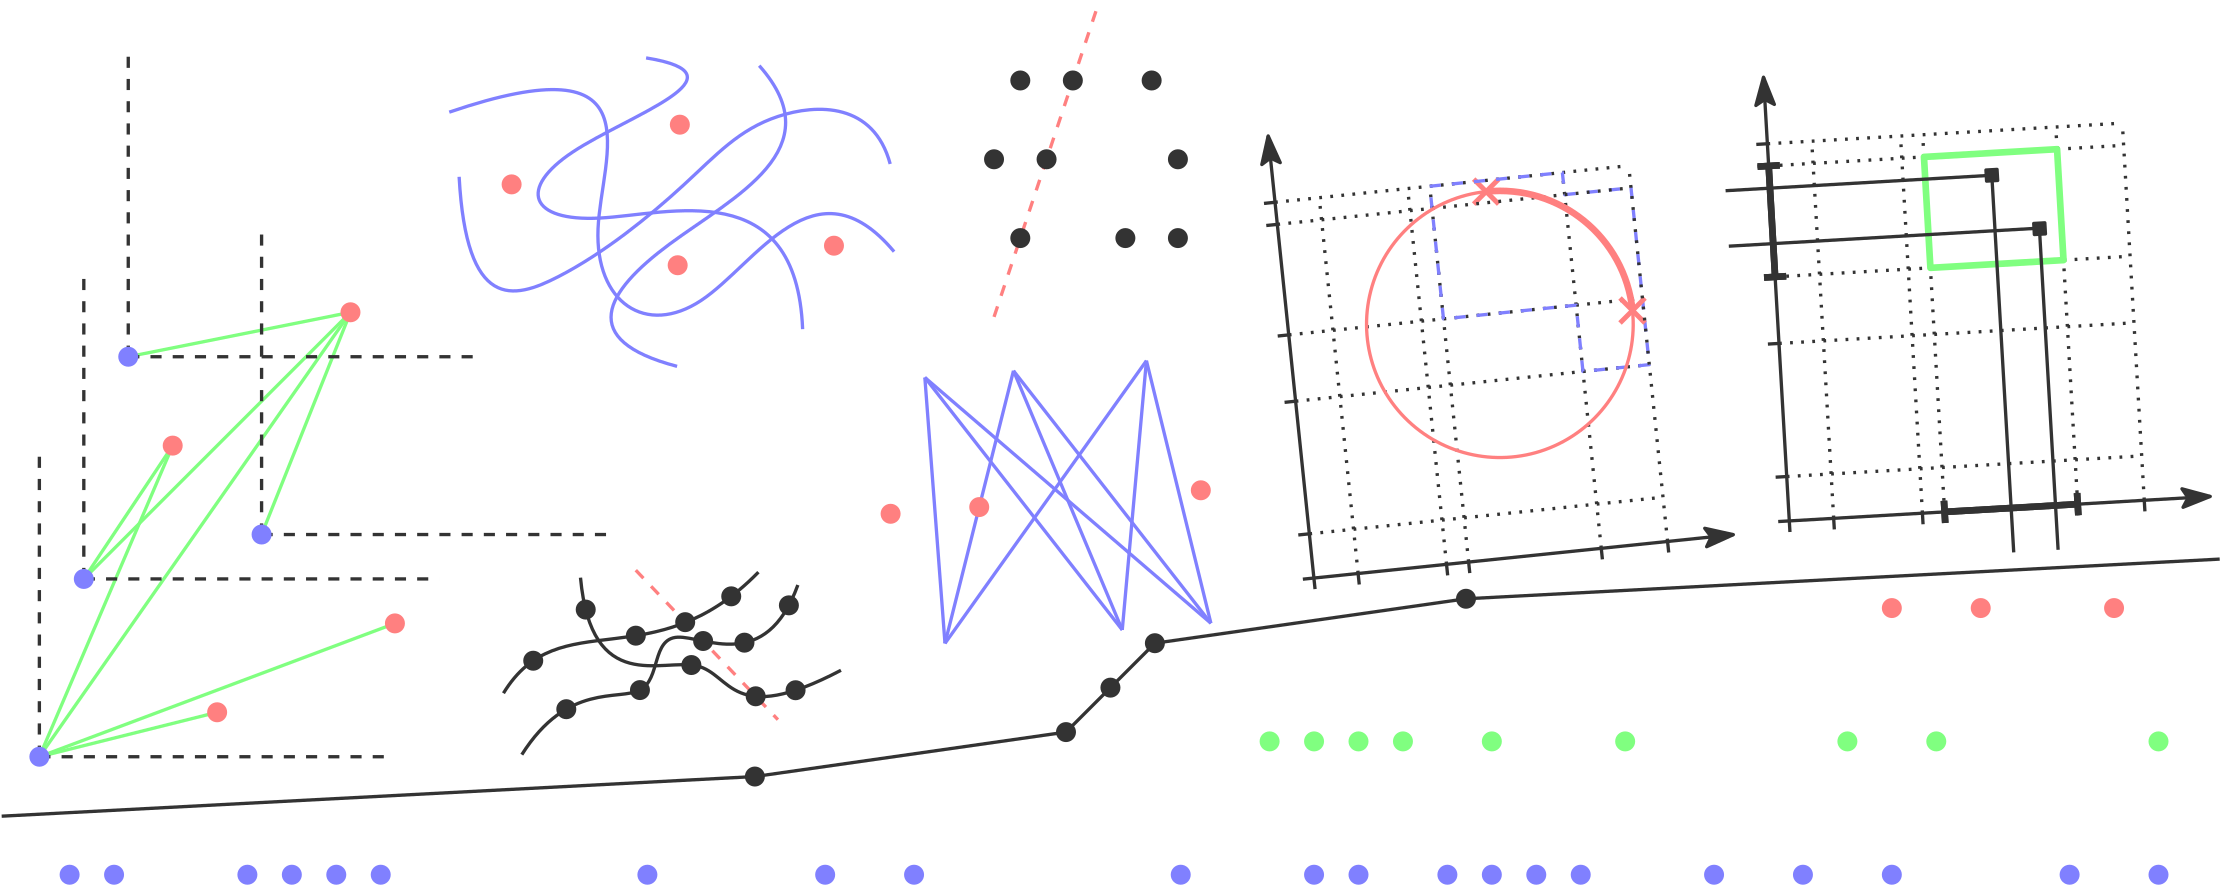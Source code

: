 <?xml version="1.0"?>
<!DOCTYPE ipe SYSTEM "ipe.dtd">
<ipe version="70206" creator="Ipe 7.2.7">
<info created="D:20170322174102" modified="D:20170331185449"/>
<ipestyle name="presentation">
<symbol name="arrow/arc(spx)">
<path stroke="sym-stroke" fill="sym-stroke" pen="sym-pen">
0 0 m
-1 0.333 l
-1 -0.333 l
h
</path>
</symbol>
<symbol name="arrow/farc(spx)">
<path stroke="sym-stroke" fill="white" pen="sym-pen">
0 0 m
-1 0.333 l
-1 -0.333 l
h
</path>
</symbol>
<symbol name="mark/circle(sx)" transformations="translations">
<path fill="sym-stroke">
0.6 0 0 0.6 0 0 e
0.4 0 0 0.4 0 0 e
</path>
</symbol>
<symbol name="mark/disk(sx)" transformations="translations">
<path fill="sym-stroke">
0.6 0 0 0.6 0 0 e
</path>
</symbol>
<symbol name="mark/fdisk(sfx)" transformations="translations">
<group>
<path fill="sym-fill">
0.5 0 0 0.5 0 0 e
</path>
<path fill="sym-stroke" fillrule="eofill">
0.6 0 0 0.6 0 0 e
0.4 0 0 0.4 0 0 e
</path>
</group>
</symbol>
<symbol name="mark/box(sx)" transformations="translations">
<path fill="sym-stroke" fillrule="eofill">
-0.6 -0.6 m
0.6 -0.6 l
0.6 0.6 l
-0.6 0.6 l
h
-0.4 -0.4 m
0.4 -0.4 l
0.4 0.4 l
-0.4 0.4 l
h
</path>
</symbol>
<symbol name="mark/square(sx)" transformations="translations">
<path fill="sym-stroke">
-0.6 -0.6 m
0.6 -0.6 l
0.6 0.6 l
-0.6 0.6 l
h
</path>
</symbol>
<symbol name="mark/fsquare(sfx)" transformations="translations">
<group>
<path fill="sym-fill">
-0.5 -0.5 m
0.5 -0.5 l
0.5 0.5 l
-0.5 0.5 l
h
</path>
<path fill="sym-stroke" fillrule="eofill">
-0.6 -0.6 m
0.6 -0.6 l
0.6 0.6 l
-0.6 0.6 l
h
-0.4 -0.4 m
0.4 -0.4 l
0.4 0.4 l
-0.4 0.4 l
h
</path>
</group>
</symbol>
<symbol name="mark/cross(sx)" transformations="translations">
<group>
<path fill="sym-stroke">
-0.43 -0.57 m
0.57 0.43 l
0.43 0.57 l
-0.57 -0.43 l
h
</path>
<path fill="sym-stroke">
-0.43 0.57 m
0.57 -0.43 l
0.43 -0.57 l
-0.57 0.43 l
h
</path>
</group>
</symbol>
<symbol name="arrow/fnormal(spx)">
<path stroke="sym-stroke" fill="white" pen="sym-pen">
0 0 m
-1 0.333 l
-1 -0.333 l
h
</path>
</symbol>
<symbol name="arrow/pointed(spx)">
<path stroke="sym-stroke" fill="sym-stroke" pen="sym-pen">
0 0 m
-1 0.333 l
-0.8 0 l
-1 -0.333 l
h
</path>
</symbol>
<symbol name="arrow/fpointed(spx)">
<path stroke="sym-stroke" fill="white" pen="sym-pen">
0 0 m
-1 0.333 l
-0.8 0 l
-1 -0.333 l
h
</path>
</symbol>
<symbol name="arrow/linear(spx)">
<path stroke="sym-stroke" pen="sym-pen">
-1 0.333 m
0 0 l
-1 -0.333 l
</path>
</symbol>
<symbol name="arrow/fdouble(spx)">
<path stroke="sym-stroke" fill="white" pen="sym-pen">
0 0 m
-1 0.333 l
-1 -0.333 l
h
-1 0 m
-2 0.333 l
-2 -0.333 l
h
</path>
</symbol>
<symbol name="arrow/double(spx)">
<path stroke="sym-stroke" fill="sym-stroke" pen="sym-pen">
0 0 m
-1 0.333 l
-1 -0.333 l
h
-1 0 m
-2 0.333 l
-2 -0.333 l
h
</path>
</symbol>
<pen name="normal" value="1.2"/>
<pen name="heavier" value="2.4"/>
<pen name="fat" value="3.6"/>
<pen name="ultrafat" value="6"/>
<symbolsize name="normal" value="9"/>
<symbolsize name="large" value="15"/>
<symbolsize name="small" value="6"/>
<symbolsize name="tiny" value="3.3"/>
<arrowsize name="normal" value="15"/>
<arrowsize name="large" value="20"/>
<arrowsize name="small" value="10"/>
<arrowsize name="tiny" value="6"/>
<color name="red" value="1 0 0"/>
<color name="green" value="0 1 0"/>
<color name="blue" value="0 0 1"/>
<color name="yellow" value="1 1 0"/>
<color name="orange" value="1 0.647 0"/>
<color name="gold" value="1 0.843 0"/>
<color name="purple" value="0.627 0.125 0.941"/>
<color name="gray" value="0.745"/>
<color name="brown" value="0.647 0.165 0.165"/>
<color name="navy" value="0 0 0.502"/>
<color name="pink" value="1 0.753 0.796"/>
<color name="seagreen" value="0.18 0.545 0.341"/>
<color name="turquoise" value="0.251 0.878 0.816"/>
<color name="violet" value="0.933 0.51 0.933"/>
<color name="darkblue" value="0 0 0.545"/>
<color name="darkcyan" value="0 0.545 0.545"/>
<color name="darkgray" value="0.663"/>
<color name="darkgreen" value="0 0.392 0"/>
<color name="darkmagenta" value="0.545 0 0.545"/>
<color name="darkorange" value="1 0.549 0"/>
<color name="darkred" value="0.545 0 0"/>
<color name="lightblue" value="0.678 0.847 0.902"/>
<color name="lightcyan" value="0.878 1 1"/>
<color name="lightgray" value="0.827"/>
<color name="lightgreen" value="0.565 0.933 0.565"/>
<color name="lightyellow" value="1 1 0.878"/>
<color name="title" value="0.4 0 0.4"/>
<dashstyle name="dashed" value="[4] 0"/>
<dashstyle name="dotted" value="[1 3] 0"/>
<dashstyle name="dash dotted" value="[4 2 1 2] 0"/>
<dashstyle name="dash dot dotted" value="[4 2 1 2 1 2] 0"/>
<textsize name="normal" value="\normalsize"/>
<textsize name="large" value="\large"/>
<textsize name="small" value="\normalsize"/>
<textsize name="huge" value="\LARGE"/>
<textstretch name="normal" value="2.8"/>
<textstretch name="large" value="2.8"/>
<textstretch name="small" value="2.4"/>
<textstretch name="huge" value="2.8"/>
<textstyle name="normal" begin="\begin{flushleft}" end="\end{flushleft}"/>
<textstyle name="center" begin="\begin{center}" end="\end{center}"/>
<textstyle name="itemize" begin="\begin{flushleft}\begin{itemize}" end="\end{itemize}\end{flushleft}"/>
<textstyle name="item" begin="\begin{flushleft}\begin{itemize}\item{}" end="\end{itemize}\end{flushleft}"/>
<gridsize name="16 pts (~6 mm)" value="16"/>
<gridsize name="32 pts (~12 mm)" value="32"/>
<gridsize name="10 pts (~3.5 mm)" value="10"/>
<gridsize name="20 pts (~7 mm)" value="20"/>
<gridsize name="14 pts (~5 mm)" value="14"/>
<gridsize name="28 pts (~10 mm)" value="28"/>
<gridsize name="56 pts (~20 mm)" value="56"/>
<anglesize name="90 deg" value="90"/>
<anglesize name="60 deg" value="60"/>
<anglesize name="45 deg" value="45"/>
<anglesize name="30 deg" value="30"/>
<anglesize name="22.5 deg" value="22.5"/>
<preamble>
\renewcommand\rmdefault{cmss}
\makeatletter
\leftmargini 1.5em
\leftmargin \leftmargini
\leftmarginii  1.2em
\leftmarginiii 1em
\def\@listI{\leftmargin\leftmargini
            \parsep \z@
	    \partopsep 3pt
	    \topsep \z@
            \itemsep \z@}
\@listI
\def\@listii {\leftmargin\leftmarginii
              \labelwidth\leftmarginii
              \advance\labelwidth-\labelsep
              \topsep    \z@
              \parsep    \z@
              \itemsep   \parsep}
\def\@listiii{\leftmargin\leftmarginiii
              \labelwidth\leftmarginiii
              \advance\labelwidth-\labelsep
              \topsep    \z@
              \parsep    \z@
              \partopsep \z@
              \itemsep   \topsep}
\makeatother
</preamble>
<layout paper="800 600" origin="32 0" frame="736 528" skip="32" crop="no"/>
<titlestyle pos="368 554" size="large" color="title"  halign="center" valign="baseline"/>
<tiling name="falling" angle="-60" step="12" width="3"/>
<tiling name="rising" angle="30" step="12" width="3"/>
</ipestyle>
<ipestyle name="pastel-colors">
<color name="red" value="1 0.5 0.5"/>
<color name="green" value="0.5 1 0.5"/>
<color name="blue" value="0.5 0.5 1"/>
<color name="yellow" value="1 1 0.5"/>
<color name="orange" value="1 0.823 0.5"/>
<color name="gold" value="1 0.921 0.5"/>
<color name="dark grey" value="0.2"/>
<color name="light grey" value="0.8"/>
<color name="extra light grey" value="0.95"/>
</ipestyle>
<ipestyle name="transparency">
<opacity name="75%" value="0.75"/>
<opacity name="50%" value="0.5"/>
<opacity name="25%" value="0.25"/>
<opacity name="10%" value="0.1"/>
<opacity name="20%" value="0.2"/>
<opacity name="30%" value="0.3"/>
<opacity name="40%" value="0.4"/>
<opacity name="60%" value="0.6"/>
<opacity name="70%" value="0.7"/>
<opacity name="80%" value="0.8"/>
<opacity name="90%" value="0.9"/>
</ipestyle>
<page>
<layer name="dr"/>
<layer name="hopcroft"/>
<layer name="3sum"/>
<layer name="gpt"/>
<layer name="3pol"/>
<layer name="brs"/>
<layer name="tmp"/>
<view layers="dr hopcroft 3sum gpt 3pol brs" active="tmp"/>
<path layer="gpt" matrix="1 0 0 1 161.258 -178.916" stroke="dark grey">
-11.773 416.913 m
8.3673 449.93
42.0445 421.535
80.014 460.495 c
</path>
<path matrix="1 0 0 1 161.258 -178.916" stroke="dark grey">
15.9612 458.514 m
19.9232 415.922
70.7693 443.326
70.1089 404.366
109.729 425.167 c
</path>
<path matrix="1 0 0 1 161.258 -178.916" stroke="dark grey">
94.2113 455.873 m
82.6553 423.846
38.0825 451.25
48.3178 407.338
11.3388 420.875
-5.16963 394.791 c
</path>
<use matrix="1 0 0 1 161.258 -178.916" name="mark/disk(sx)" pos="-1.0513 428.608" size="small" stroke="dark grey"/>
<use matrix="1 0 0 1 161.258 -178.916" name="mark/disk(sx)" pos="35.8821 437.629" size="small" stroke="dark grey"/>
<use matrix="1 0 0 1 161.258 -178.916" name="mark/disk(sx)" pos="70.2314 451.789" size="small" stroke="dark grey"/>
<use matrix="1 0 0 1 161.258 -178.916" name="mark/disk(sx)" pos="17.8438 447.014" size="small" stroke="dark grey"/>
<use matrix="1 0 0 1 161.258 -178.916" name="mark/disk(sx)" pos="55.8791 427.057" size="small" stroke="dark grey"/>
<use matrix="1 0 0 1 161.258 -178.916" name="mark/disk(sx)" pos="93.3917 417.987" size="small" stroke="dark grey"/>
<use matrix="1 0 0 1 161.258 -178.916" name="mark/disk(sx)" pos="10.8525 411.16" size="small" stroke="dark grey"/>
<use matrix="1 0 0 1 161.258 -178.916" name="mark/disk(sx)" pos="37.3672 418.041" size="small" stroke="dark grey"/>
<use matrix="1 0 0 1 161.258 -178.916" name="mark/disk(sx)" pos="74.9929 435.11" size="small" stroke="dark grey"/>
<use matrix="1 0 0 1 161.258 -178.916" name="mark/disk(sx)" pos="90.9847 448.546" size="small" stroke="dark grey"/>
<path matrix="1 0 0 1 150.046 -175.281" stroke="red" dash="dashed">
47.0688 457.573 m
98.245 403.756 l
</path>
<use matrix="1 0 0 1 150.046 -175.281" name="mark/disk(sx)" pos="64.8687 438.855" size="small" stroke="dark grey"/>
<use matrix="1 0 0 1 156.498 -182.066" name="mark/disk(sx)" pos="64.8687 438.855" size="small" stroke="dark grey"/>
<use matrix="1 0 0 1 175.421 -201.965" name="mark/disk(sx)" pos="64.8687 438.855" size="small" stroke="dark grey"/>
<path matrix="0.591043 0 0 0.591043 222.073 174.883" stroke="red" dash="dashed" pen="undefined">
176 336 m
240 528 l
</path>
<path layer="hopcroft" matrix="0.997143 0.0755333 -0.0755333 0.997143 258.88 -148.964" stroke="blue">
80 496 m
144 400 l
</path>
<path matrix="0.997143 0.0755333 -0.0755333 0.997143 258.88 -148.964" stroke="blue">
112 496 m
176 400 l
</path>
<path matrix="0.997143 0.0755333 -0.0755333 0.997143 258.88 -148.964" stroke="blue">
80 496 m
80 400 l
</path>
<path matrix="0.997143 0.0755333 -0.0755333 0.997143 258.88 -148.964" stroke="blue">
80 496 m
176 400 l
</path>
<path matrix="0.997143 0.0755333 -0.0755333 0.997143 258.88 -148.964" stroke="blue">
160 496 m
144 400 l
</path>
<path matrix="0.997143 0.0755333 -0.0755333 0.997143 258.88 -148.964" stroke="blue">
112 496 m
144 400 l
</path>
<path matrix="0.997143 0.0755333 -0.0755333 0.997143 258.88 -148.964" stroke="blue">
160 496 m
176 400 l
</path>
<path matrix="0.997143 0.0755333 -0.0755333 0.997143 258.88 -148.964" stroke="blue">
160 496 m
80 400 l
</path>
<path layer="dr" matrix="1 0 0 1 -129.584 -104.868" stroke="green">
112 320 m
176 336 l
</path>
<path matrix="1 0 0 1 -129.584 -104.868" stroke="green">
112 320 m
240 368 l
</path>
<path matrix="1 0 0 1 -129.584 -104.868" stroke="green">
112 320 m
160 432 l
</path>
<path matrix="1.16667 0 0 1 -148.251 -104.868" stroke="green">
112 320 m
208 480 l
</path>
<path matrix="2 0 0 1 -321.584 -104.868" stroke="green">
192 400 m
208 480 l
</path>
<path matrix="1 0 0 1 -129.584 -104.868" stroke="green">
128 384 m
160 432 l
</path>
<path matrix="1.2 0 0 1 -155.184 -104.868" stroke="green">
128 384 m
208 480 l
</path>
<path matrix="1.25 0 0 1 -165.584 -104.868" stroke="green">
144 464 m
208 480 l
</path>
<path matrix="1 0 0 1 -65.5842 -88.8681" stroke="dark grey" dash="dashed">
128 384 m
256 384 l
</path>
<path matrix="1 0 0 1 -65.5842 -88.8681" stroke="dark grey" dash="dashed">
128 384 m
128 496 l
</path>
<path matrix="1 0 0 1 -113.584 -24.8681" stroke="dark grey" dash="dashed">
128 384 m
256 384 l
</path>
<path matrix="1 0 0 1 -113.584 -24.8681" stroke="dark grey" dash="dashed">
128 384 m
128 496 l
</path>
<path matrix="1 0 0 1 -145.584 -168.868" stroke="dark grey" dash="dashed">
128 384 m
256 384 l
</path>
<path matrix="1 0 0 1 -145.584 -168.868" stroke="dark grey" dash="dashed">
128 384 m
128 496 l
</path>
<path matrix="1 0 0 1 -129.584 -104.868" stroke="dark grey" dash="dashed">
128 384 m
256 384 l
</path>
<path matrix="1 0 0 1 -129.584 -104.868" stroke="dark grey" dash="dashed">
128 384 m
128 496 l
</path>
<use matrix="1 0 0 1 -33.5842 -120.868" name="mark/disk(sx)" pos="64 448" size="small" stroke="red"/>
<use matrix="1 0 0 1 -49.5842 -104.868" name="mark/disk(sx)" pos="96 336" size="small" stroke="red"/>
<use matrix="1 0 0 1 -17.5842 -120.868" name="mark/disk(sx)" pos="112 496" size="small" stroke="red"/>
<use matrix="1 0 0 1 -33.5842 -136.868" name="mark/disk(sx)" pos="144 400" size="small" stroke="red"/>
<use matrix="1 0 0 1 -17.5842 -136.868" name="mark/disk(sx)" pos="32 496" size="small" stroke="blue"/>
<use matrix="1 0 0 1 -33.5842 -104.868" name="mark/disk(sx)" pos="96 400" size="small" stroke="blue"/>
<use matrix="1 0 0 1 -33.5842 -120.868" name="mark/disk(sx)" pos="32 400" size="small" stroke="blue"/>
<use matrix="1 0 0 1 -33.5842 -120.868" name="mark/disk(sx)" pos="16 336" size="small" stroke="blue"/>
<use layer="hopcroft" matrix="0.997143 0.0755333 -0.0755333 0.997143 258.88 -148.964" name="mark/disk(sx)" pos="64 448" size="small" stroke="red"/>
<use matrix="0.997143 0.0755333 -0.0755333 0.997143 258.88 -148.964" name="mark/disk(sx)" pos="176 448" size="small" stroke="red"/>
<path matrix="0.997143 0.0755333 -0.0755333 0.997143 258.88 -148.964" stroke="blue">
112 496 m
80 400 l
</path>
<use matrix="0.997143 0.0755333 -0.0755333 0.997143 290.788 -146.547" name="mark/disk(sx)" pos="64 448" size="small" stroke="red"/>
<use layer="3sum" matrix="1 0 0 1 569.304 -227.348" name="mark/disk(sx)" pos="64 448" size="small" stroke="green"/>
<use matrix="1 0 0 1 569.304 -227.348" name="mark/disk(sx)" pos="176 448" size="small" stroke="green"/>
<use matrix="1 0 0 1 601.304 -227.348" name="mark/disk(sx)" pos="64 448" size="small" stroke="green"/>
<use matrix="1 0 0 1 585.304 -179.348" name="mark/disk(sx)" pos="64 448" size="small" stroke="red"/>
<use matrix="1 0 0 1 617.304 -179.348" name="mark/disk(sx)" pos="64 448" size="small" stroke="red"/>
<use matrix="1 0 0 1 665.304 -179.348" name="mark/disk(sx)" pos="64 448" size="small" stroke="red"/>
<use matrix="1 0 0 1 585.304 -275.348" name="mark/disk(sx)" pos="64 448" size="small" stroke="blue"/>
<use matrix="1 0 0 1 649.304 -275.348" name="mark/disk(sx)" pos="64 448" size="small" stroke="blue"/>
<use matrix="1 0 0 1 681.304 -275.348" name="mark/disk(sx)" pos="64 448" size="small" stroke="blue"/>
<use matrix="1 0 0 1 112 -144" name="mark/disk(sx)" pos="256 384" size="small" stroke="dark grey"/>
<use matrix="1 0 0 1 96 -160" name="mark/disk(sx)" pos="288 416" size="small" stroke="dark grey"/>
<use matrix="1 0 0 1 128 -128" name="mark/disk(sx)" pos="224 352" size="small" stroke="dark grey"/>
<use matrix="1 0 0 1 112 -176" name="mark/disk(sx)" pos="384 448" size="small" stroke="dark grey"/>
<use matrix="1 0 0 1 112 -112" name="mark/disk(sx)" pos="128 320" size="small" stroke="dark grey"/>
<path layer="3pol" matrix="0.994692 0.102902 -0.102902 0.994692 379.785 -370.314" stroke="dark grey" arrow="pointed/small">
128 640 m
128 800 l
</path>
<path matrix="0.994692 0.102902 -0.102902 0.994692 380.196 -374.293" stroke="dark grey">
144 640 m
144 644 l
</path>
<path matrix="0.994692 0.102902 -0.102902 0.994692 412.026 -371" stroke="dark grey">
144 640 m
144 644 l
</path>
<path matrix="0.994692 0.102902 -0.102902 0.994692 419.984 -370.176" stroke="dark grey">
144 640 m
144 644 l
</path>
<path matrix="0.994692 0.102902 -0.102902 0.994692 467.729 -365.237" stroke="dark grey">
144 640 m
144 644 l
</path>
<path matrix="0.994692 0.102902 -0.109334 1.05686 383.901 -410.102" stroke="dark grey" dash="dotted">
184 640 m
184 768 l
</path>
<path matrix="0.994692 0.102902 -0.109334 1.05686 383.901 -410.102" stroke="dark grey" dash="dotted">
232 640 m
232 768 l
</path>
<path matrix="0.994692 0.102902 -0.102902 0.994692 379.785 -370.314" stroke="dark grey">
124 768 m
128 768 l
</path>
<path matrix="0.994692 0.102902 -0.102902 0.994692 379.785 -370.314" stroke="dark grey">
124 728 m
128 728 l
</path>
<path matrix="1.22423 0.126648 -0.102902 0.994692 350.402 -373.353" stroke="dark grey" dash="dotted">
128 728 m
232 728 l
</path>
<path matrix="0.994692 0.102902 -0.102902 0.994692 379.785 -370.314" stroke="dark grey">
124 704 m
128 704 l
</path>
<path matrix="0.994692 0.102902 -0.102902 0.994692 379.785 -370.314" stroke="dark grey">
124 656 m
128 656 l
</path>
<path matrix="0.994692 0.102902 -0.102902 0.994692 379.785 -370.314" stroke="dark grey">
124 776 m
128 776 l
</path>
<path matrix="0.994692 0.102902 -0.102902 0.994692 379.785 -370.314" stroke="dark grey" dash="dotted">
128 776 m
256 776 l
</path>
<path matrix="0.994692 0.102902 -0.102902 0.994692 387.194 -441.931" stroke="dark grey" dash="dotted">
128 776 m
256 776 l
</path>
<path matrix="0.994692 0.102902 -0.102902 0.994692 392.133 -489.676" stroke="dark grey" dash="dotted">
128 776 m
256 776 l
</path>
<path matrix="0.994692 0.102902 -0.102902 0.994692 379.785 -370.314" stroke="dark grey" dash="dotted">
176 640 m
176 776 l
</path>
<path matrix="0.994692 0.102902 -0.102902 0.994692 379.785 -370.314" stroke="dark grey" dash="dotted">
144 640 m
144 776 l
</path>
<path matrix="0.994692 0.102902 -0.102902 0.994692 379.785 -370.314" stroke="dark grey">
128 640 m
124 640 l
</path>
<path matrix="0.994692 0.102902 -0.102902 0.994692 379.785 -370.314" stroke="dark grey">
128 640 m
128 636 l
</path>
<use matrix="0.994692 0.102902 -0.102902 0.994692 391.309 -365.1" name="mark/cross(sx)" pos="192 768" size="normal" stroke="red"/>
<path matrix="0.994692 0.102902 -0.102902 0.994692 379.785 -370.314" stroke="blue" dash="dashed">
184 776 m
232 776 l
232 768 l
256 768 l
256 704 l
232 704 l
232 728 l
184 728 l
184 776 l
</path>
<path matrix="1.22423 0.126648 -0.102902 0.994692 346.287 -333.566" stroke="dark grey" dash="dotted">
128 728 m
232 728 l
</path>
<use matrix="0.994692 0.102902 -0.102902 0.994692 443.994 -407.906" name="mark/cross(sx)" pos="192 768" size="normal" stroke="red"/>
<path matrix="0.994692 0.102902 -0.102902 0.994692 375.806 -370.725" stroke="red" pen="heavier">
208 772 m
48 0 0 -48 208 724 256 724 a
</path>
<path matrix="0.994692 0.102902 -0.102902 0.994692 379.785 -370.314" stroke="red">
252 724 m
48 0 0 -48 204 724 204 772 a
</path>
<path layer="3sum" stroke="dark grey" pen="undefined">
-31.1569 193.729 m
240 208 l
352 224 l
368 240 l
384 256 l
496 272 l
767.334 286.281 l
</path>
<use layer="gpt" matrix="0.591043 0 0 0.591043 288.27 165.426" name="mark/disk(sx)" pos="64 448" size="small" stroke="dark grey"/>
<use matrix="0.591043 0 0 0.591043 288.27 165.426" name="mark/disk(sx)" pos="176 448" size="small" stroke="dark grey"/>
<use matrix="0.591043 0 0 0.591043 307.183 165.426" name="mark/disk(sx)" pos="64 448" size="small" stroke="dark grey"/>
<use matrix="0.591043 0 0 0.591043 297.726 193.796" name="mark/disk(sx)" pos="64 448" size="small" stroke="dark grey"/>
<use matrix="0.591043 0 0 0.591043 316.64 193.796" name="mark/disk(sx)" pos="64 448" size="small" stroke="dark grey"/>
<use matrix="0.591043 0 0 0.591043 345.01 193.796" name="mark/disk(sx)" pos="64 448" size="small" stroke="dark grey"/>
<use matrix="0.591043 0 0 0.591043 297.726 137.056" name="mark/disk(sx)" pos="64 448" size="small" stroke="dark grey"/>
<use matrix="0.591043 0 0 0.591043 335.553 137.056" name="mark/disk(sx)" pos="64 448" size="small" stroke="dark grey"/>
<use matrix="0.591043 0 0 0.591043 354.466 137.056" name="mark/disk(sx)" pos="64 448" size="small" stroke="dark grey"/>
<path layer="brs" matrix="1 0 0 1 109.208 283.87" stroke="blue">
20.7627 163.307 m
96.0907 188.975
54.7998 106.951
110.04 70.1235
152.447 147.126
180.905 113.088 c
</path>
<path matrix="1 0 0 1 109.208 283.87" stroke="blue">
147.983 85.1892 m
145.751 140.988
54.2418 111.972
40.8501 147.684
129.57 176.699
91.6269 182.837 c
</path>
<path matrix="1 0 0 1 109.208 283.87" stroke="blue">
132.36 180.047 m
159.143 149.916
87.163 115.878
66.5175 81.2833
102.787 71.7975 c
</path>
<path matrix="1 0 0 1 109.208 283.87" stroke="blue">
24.3219 140.034 m
26.9632 91.8289
60.3103 99.4227
109.175 139.043
132.948 166.117
173.558 166.777
179.501 144.656 c
</path>
<use matrix="1 0 0 1 88.4247 -26.821" name="mark/disk(sx)" pos="64 448" size="small" stroke="red"/>
<use matrix="1 0 0 1 148.988 -5.33" name="mark/disk(sx)" pos="64 448" size="small" stroke="red"/>
<use matrix="1 0 0 1 148.207 -55.93" name="mark/disk(sx)" pos="64 448" size="small" stroke="red"/>
<use matrix="1 0 0 1 204.473 -48.897" name="mark/disk(sx)" pos="64 448" size="small" stroke="red"/>
<use layer="3sum" matrix="1 0 0 1 457.304 -275.348" name="mark/disk(sx)" pos="64 448" size="small" stroke="blue"/>
<use matrix="1 0 0 1 521.304 -275.348" name="mark/disk(sx)" pos="64 448" size="small" stroke="blue"/>
<use matrix="1 0 0 1 553.304 -275.348" name="mark/disk(sx)" pos="64 448" size="small" stroke="blue"/>
<use matrix="1 0 0 1 377.304 -275.348" name="mark/disk(sx)" pos="64 448" size="small" stroke="blue"/>
<use matrix="1 0 0 1 441.304 -275.348" name="mark/disk(sx)" pos="64 448" size="small" stroke="blue"/>
<use matrix="1 0 0 1 473.304 -275.348" name="mark/disk(sx)" pos="64 448" size="small" stroke="blue"/>
<use matrix="1 0 0 1 329.304 -275.348" name="mark/disk(sx)" pos="64 448" size="small" stroke="blue"/>
<use matrix="1 0 0 1 393.304 -275.348" name="mark/disk(sx)" pos="64 448" size="small" stroke="blue"/>
<use matrix="1 0 0 1 425.304 -275.348" name="mark/disk(sx)" pos="64 448" size="small" stroke="blue"/>
<use matrix="1 0 0 1 137.304 -275.348" name="mark/disk(sx)" pos="64 448" size="small" stroke="blue"/>
<use matrix="1 0 0 1 201.304 -275.348" name="mark/disk(sx)" pos="64 448" size="small" stroke="blue"/>
<use matrix="1 0 0 1 233.304 -275.348" name="mark/disk(sx)" pos="64 448" size="small" stroke="blue"/>
<use matrix="1 0 0 1 -70.696 -275.348" name="mark/disk(sx)" pos="64 448" size="small" stroke="blue"/>
<use matrix="1 0 0 1 -6.696 -275.348" name="mark/disk(sx)" pos="64 448" size="small" stroke="blue"/>
<use matrix="1 0 0 1 25.304 -275.348" name="mark/disk(sx)" pos="64 448" size="small" stroke="blue"/>
<use matrix="1 0 0 1 -54.696 -275.348" name="mark/disk(sx)" pos="64 448" size="small" stroke="blue"/>
<use matrix="1 0 0 1 9.304 -275.348" name="mark/disk(sx)" pos="64 448" size="small" stroke="blue"/>
<use matrix="1 0 0 1 41.304 -275.348" name="mark/disk(sx)" pos="64 448" size="small" stroke="blue"/>
<path layer="3pol" matrix="0.998315 0.058038 -0.058038 0.998315 521.753 -346.324" stroke="dark grey" arrow="pointed/small">
128 640 m
128 800 l
</path>
<path matrix="0.058038 -0.998315 0.947118 0.0550617 -1.19171 392.571" stroke="dark grey" arrow="pointed/small">
128 640 m
128 800 l
</path>
<path matrix="0.998315 0.058038 -0.058038 0.998315 521.985 -350.318" stroke="dark grey">
144 640 m
144 644 l
</path>
<path matrix="0.998315 0.058038 -0.058038 0.998315 553.931 -348.46" stroke="dark grey">
144 640 m
144 644 l
</path>
<path matrix="0.998315 0.058038 -0.058038 0.998315 561.917 -347.996" stroke="dark grey">
144 640 m
144 644 l
</path>
<path matrix="0.998315 0.058038 -0.058038 0.998315 609.836 -345.21" stroke="dark grey">
144 640 m
144 644 l
</path>
<path matrix="0.998315 0.058038 -0.058038 0.998315 633.796 -343.817" stroke="dark grey">
144 640 m
144 644 l
</path>
<path matrix="0.998315 0.058038 -0.0616652 1.0607 524.074 -386.256" stroke="dark grey" dash="dotted">
184 640 m
184 768 l
</path>
<path matrix="0.998315 0.058038 -0.0616652 1.0607 524.074 -386.256" stroke="dark grey" dash="dotted">
232 640 m
232 768 l
</path>
<path matrix="0.998315 0.058038 -0.058038 0.998315 521.753 -346.324" stroke="dark grey">
124 768 m
128 768 l
</path>
<path matrix="0.998315 0.058038 -0.058038 0.998315 521.753 -346.324" stroke="dark grey">
124 728 m
128 728 l
</path>
<path matrix="1.22869 0.0714313 -0.058038 0.998315 492.264 -348.038" stroke="dark grey" dash="dotted">
128 728 m
232 728 l
</path>
<path matrix="0.998315 0.058038 -0.058038 0.998315 521.753 -346.324" stroke="dark grey">
124 704 m
128 704 l
</path>
<path matrix="0.998315 0.058038 -0.058038 0.998315 521.753 -346.324" stroke="dark grey">
124 656 m
128 656 l
</path>
<path matrix="0.998315 0.058038 -0.058038 0.998315 521.753 -346.324" stroke="dark grey">
124 776 m
128 776 l
</path>
<path matrix="0.998315 0.058038 -0.058038 0.998315 521.753 -346.324" stroke="dark grey" dash="dotted">
128 776 m
256 776 l
</path>
<path matrix="0.998315 0.058038 -0.058038 0.998315 525.931 -418.203" stroke="dark grey" dash="dotted">
128 776 m
256 776 l
</path>
<path matrix="0.998315 0.058038 -0.058038 0.998315 528.717 -466.122" stroke="dark grey" dash="dotted">
128 776 m
256 776 l
</path>
<path matrix="0.998315 0.058038 -0.058038 0.998315 521.753 -346.324" stroke="dark grey" dash="dotted">
176 640 m
176 776 l
</path>
<path matrix="0.998315 0.058038 -0.058038 0.998315 521.753 -346.324" stroke="dark grey" dash="dotted">
144 640 m
144 776 l
</path>
<path matrix="1.22869 0.0714313 -0.058038 0.998315 489.942 -308.105" stroke="dark grey" dash="dotted">
128 728 m
232 728 l
</path>
<path matrix="0.998315 0.058038 -0.058038 0.998315 521.753 -346.324" stroke="dark grey" dash="dotted">
256 640 m
256 776 l
</path>
<path matrix="0.998315 0.058038 -0.058038 0.998315 521.753 -346.324" stroke="green" pen="heavier">
184 768 m
184 728 l
232 728 l
232 768 l
h
</path>
<path matrix="0.998315 0.058038 -0.058038 0.998315 521.753 -346.324" stroke="dark grey">
128 640 m
124 640 l
</path>
<path matrix="0.998315 0.058038 -0.058038 0.998315 521.753 -346.324" stroke="dark grey">
128 640 m
128 636 l
</path>
<path matrix="0.998315 0.058038 -0.058038 0.998315 521.753 -346.324" stroke="dark grey">
112 740 m
224 740 l
</path>
<path matrix="0.998315 0.058038 -0.058038 0.998315 521.753 -346.324" stroke="dark grey">
224 740 m
224 624 l
</path>
<path matrix="1.08907 0.0633142 -0.058038 0.998315 511.588 -346.914" stroke="dark grey">
112 760 m
200 760 l
</path>
<path matrix="0.998315 0.058038 -0.058038 0.998315 521.753 -346.324" stroke="dark grey">
208 760 m
208 624 l
</path>
<path matrix="0.998315 0.058038 -0.058038 0.998315 523.933 -348.403" stroke="dark grey" fill="dark grey">
220 744 m
220 740 l
224 740 l
224 744 l
h
</path>
<path matrix="0.998315 0.058038 -0.058038 0.998315 523.87 -348.208" stroke="dark grey" fill="dark grey">
204 764 m
204 760 l
208 760 l
208 764 l
h
</path>
<path matrix="0.998315 0.058038 -0.058038 0.998315 521.753 -346.324" stroke="dark grey" pen="heavier">
128 728 m
128 768 l
</path>
<path matrix="0.998315 0.058038 -0.058038 0.998315 521.753 -346.324" stroke="dark grey" pen="heavier">
184 640 m
232 640 l
</path>
<path matrix="0.998315 0.058038 -0.058038 0.998315 521.753 -346.324" stroke="dark grey" pen="heavier">
124 768 m
132 768 l
</path>
<path matrix="0.998315 0.058038 -0.058038 0.998315 521.753 -346.324" stroke="dark grey" pen="heavier">
124 728 m
132 728 l
</path>
<path matrix="0.998315 0.058038 -0.058038 0.998315 521.753 -346.324" stroke="dark grey" pen="heavier">
184 644 m
184 636 l
</path>
<path matrix="0.998315 0.058038 -0.058038 0.998315 521.753 -346.324" stroke="dark grey" pen="heavier">
232 644 m
232 636 l
</path>
<path matrix="0.998315 0.058038 -0.058038 0.998315 521.753 -346.324" stroke="dark grey" pen="heavier">
128 728 m
128 768 l
</path>
<path matrix="0.998315 0.058038 -0.058038 0.998315 521.753 -346.324" stroke="dark grey" pen="heavier">
184 640 m
232 640 l
</path>
<path matrix="0.998315 0.058038 -0.058038 0.998315 521.753 -346.324" stroke="dark grey" pen="heavier">
124 768 m
132 768 l
</path>
<path matrix="0.998315 0.058038 -0.058038 0.998315 521.753 -346.324" stroke="dark grey" pen="heavier">
124 728 m
132 728 l
</path>
<path matrix="0.998315 0.058038 -0.058038 0.998315 521.753 -346.324" stroke="dark grey" pen="heavier">
184 644 m
184 636 l
</path>
<path matrix="0.998315 0.058038 -0.058038 0.998315 521.753 -346.324" stroke="dark grey" pen="heavier">
232 644 m
232 636 l
</path>
<use layer="3sum" matrix="1 0 0 1 377.304 -227.348" name="mark/disk(sx)" pos="64 448" size="small" stroke="green"/>
<use matrix="1 0 0 1 377.304 -227.348" name="mark/disk(sx)" pos="176 448" size="small" stroke="green"/>
<use matrix="1 0 0 1 409.304 -227.348" name="mark/disk(sx)" pos="64 448" size="small" stroke="green"/>
<use matrix="1 0 0 1 361.304 -227.348" name="mark/disk(sx)" pos="64 448" size="small" stroke="green"/>
<use matrix="1 0 0 1 393.304 -227.348" name="mark/disk(sx)" pos="64 448" size="small" stroke="green"/>
<path layer="3pol" matrix="0.102902 -0.994692 0.943682 0.0976246 -175.879 344.302" stroke="dark grey" arrow="pointed/small">
128 640 m
128 800 l
</path>
<path matrix="0.994692 0.102902 -0.102902 0.994692 491.601 -362.767" stroke="dark grey">
144 640 m
144 644 l
</path>
<path matrix="0.994692 0.102902 -0.102902 0.994692 379.785 -370.314" stroke="dark grey" dash="dotted">
256 640 m
256 776 l
</path>
<use layer="3sum" matrix="1 0 0 1 441.304 -227.348" name="mark/disk(sx)" pos="64 448" size="small" stroke="green"/>
</page>
</ipe>
